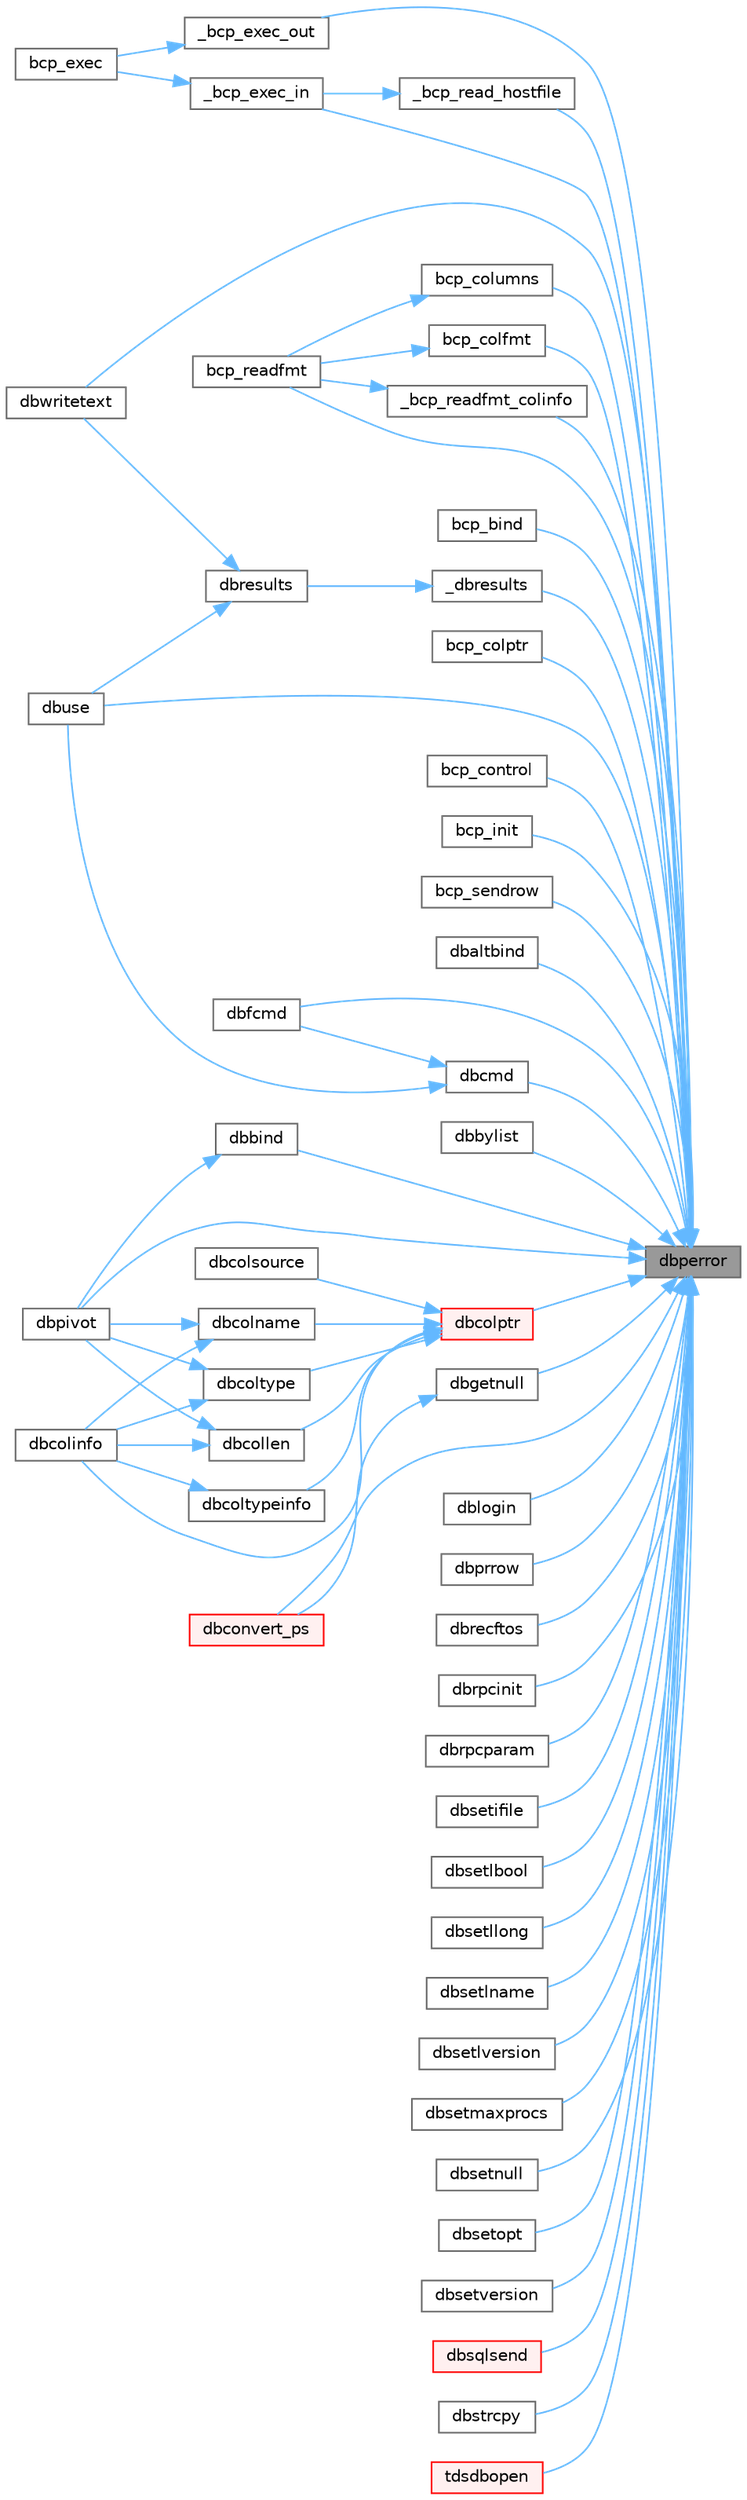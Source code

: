 digraph "dbperror"
{
 // LATEX_PDF_SIZE
  bgcolor="transparent";
  edge [fontname=Helvetica,fontsize=10,labelfontname=Helvetica,labelfontsize=10];
  node [fontname=Helvetica,fontsize=10,shape=box,height=0.2,width=0.4];
  rankdir="RL";
  Node1 [id="Node000001",label="dbperror",height=0.2,width=0.4,color="gray40", fillcolor="grey60", style="filled", fontcolor="black",tooltip="Call client-installed error handler."];
  Node1 -> Node2 [id="edge1_Node000001_Node000002",dir="back",color="steelblue1",style="solid",tooltip=" "];
  Node2 [id="Node000002",label="_bcp_exec_in",height=0.2,width=0.4,color="grey40", fillcolor="white", style="filled",URL="$a00566.html#ga7370f1223f13510d6b33e98f2de09fb5",tooltip=" "];
  Node2 -> Node3 [id="edge2_Node000002_Node000003",dir="back",color="steelblue1",style="solid",tooltip=" "];
  Node3 [id="Node000003",label="bcp_exec",height=0.2,width=0.4,color="grey40", fillcolor="white", style="filled",URL="$a00565.html#ga7a184158b27a50f713e9cfae3b746209",tooltip="Write a datafile to a table."];
  Node1 -> Node4 [id="edge3_Node000001_Node000004",dir="back",color="steelblue1",style="solid",tooltip=" "];
  Node4 [id="Node000004",label="_bcp_exec_out",height=0.2,width=0.4,color="grey40", fillcolor="white", style="filled",URL="$a00566.html#gae67546338cb9542a4902aa914f57f314",tooltip=" "];
  Node4 -> Node3 [id="edge4_Node000004_Node000003",dir="back",color="steelblue1",style="solid",tooltip=" "];
  Node1 -> Node5 [id="edge5_Node000001_Node000005",dir="back",color="steelblue1",style="solid",tooltip=" "];
  Node5 [id="Node000005",label="_bcp_read_hostfile",height=0.2,width=0.4,color="grey40", fillcolor="white", style="filled",URL="$a00566.html#ga1b57d952a9d72f375c3296124affa908",tooltip=" "];
  Node5 -> Node2 [id="edge6_Node000005_Node000002",dir="back",color="steelblue1",style="solid",tooltip=" "];
  Node1 -> Node6 [id="edge7_Node000001_Node000006",dir="back",color="steelblue1",style="solid",tooltip=" "];
  Node6 [id="Node000006",label="_bcp_readfmt_colinfo",height=0.2,width=0.4,color="grey40", fillcolor="white", style="filled",URL="$a00566.html#gafc23d62bc86b38fb757e3ac4aadca0a4",tooltip=" "];
  Node6 -> Node7 [id="edge8_Node000006_Node000007",dir="back",color="steelblue1",style="solid",tooltip=" "];
  Node7 [id="Node000007",label="bcp_readfmt",height=0.2,width=0.4,color="grey40", fillcolor="white", style="filled",URL="$a00565.html#ga963c5e38bca7668afc57f5cc123d10fb",tooltip="Read a format definition file."];
  Node1 -> Node8 [id="edge9_Node000001_Node000008",dir="back",color="steelblue1",style="solid",tooltip=" "];
  Node8 [id="Node000008",label="_dbresults",height=0.2,width=0.4,color="grey40", fillcolor="white", style="filled",URL="$a00563.html#gaf1879b85e8238c015b9648d077665285",tooltip=" "];
  Node8 -> Node9 [id="edge10_Node000008_Node000009",dir="back",color="steelblue1",style="solid",tooltip=" "];
  Node9 [id="Node000009",label="dbresults",height=0.2,width=0.4,color="grey40", fillcolor="white", style="filled",URL="$a00563.html#ga4e26d949be2c3bf71b1a33c75b11d931",tooltip="Set up query results."];
  Node9 -> Node10 [id="edge11_Node000009_Node000010",dir="back",color="steelblue1",style="solid",tooltip=" "];
  Node10 [id="Node000010",label="dbuse",height=0.2,width=0.4,color="grey40", fillcolor="white", style="filled",URL="$a00563.html#ga66ea891910f0a357cc78107d6ab7d962",tooltip="Change current database."];
  Node9 -> Node11 [id="edge12_Node000009_Node000011",dir="back",color="steelblue1",style="solid",tooltip=" "];
  Node11 [id="Node000011",label="dbwritetext",height=0.2,width=0.4,color="grey40", fillcolor="white", style="filled",URL="$a00563.html#ga548153eb2eae76c48aa9d4b72258dc1c",tooltip="Send text or image data to the server."];
  Node1 -> Node12 [id="edge13_Node000001_Node000012",dir="back",color="steelblue1",style="solid",tooltip=" "];
  Node12 [id="Node000012",label="bcp_bind",height=0.2,width=0.4,color="grey40", fillcolor="white", style="filled",URL="$a00565.html#ga6cf03708baaf02eb016b9ee77160d879",tooltip="Bind a program host variable to a database column."];
  Node1 -> Node13 [id="edge14_Node000001_Node000013",dir="back",color="steelblue1",style="solid",tooltip=" "];
  Node13 [id="Node000013",label="bcp_colfmt",height=0.2,width=0.4,color="grey40", fillcolor="white", style="filled",URL="$a00565.html#ga0ed03c69e698336d015bb315ad755fd5",tooltip="Specify the format of a datafile prior to writing to a table."];
  Node13 -> Node7 [id="edge15_Node000013_Node000007",dir="back",color="steelblue1",style="solid",tooltip=" "];
  Node1 -> Node14 [id="edge16_Node000001_Node000014",dir="back",color="steelblue1",style="solid",tooltip=" "];
  Node14 [id="Node000014",label="bcp_colptr",height=0.2,width=0.4,color="grey40", fillcolor="white", style="filled",URL="$a00565.html#ga6498235e4ef8e41ea43b01494b28998d",tooltip="Override bcp_bind() by pointing to a different host variable."];
  Node1 -> Node15 [id="edge17_Node000001_Node000015",dir="back",color="steelblue1",style="solid",tooltip=" "];
  Node15 [id="Node000015",label="bcp_columns",height=0.2,width=0.4,color="grey40", fillcolor="white", style="filled",URL="$a00565.html#ga330b9f1028f856a9eec5115550bcb4f7",tooltip="Indicate how many columns are to be found in the datafile."];
  Node15 -> Node7 [id="edge18_Node000015_Node000007",dir="back",color="steelblue1",style="solid",tooltip=" "];
  Node1 -> Node16 [id="edge19_Node000001_Node000016",dir="back",color="steelblue1",style="solid",tooltip=" "];
  Node16 [id="Node000016",label="bcp_control",height=0.2,width=0.4,color="grey40", fillcolor="white", style="filled",URL="$a00565.html#ga244547855b41788fa3a67756956fbc81",tooltip="Set BCP options for uploading a datafile."];
  Node1 -> Node17 [id="edge20_Node000001_Node000017",dir="back",color="steelblue1",style="solid",tooltip=" "];
  Node17 [id="Node000017",label="bcp_init",height=0.2,width=0.4,color="grey40", fillcolor="white", style="filled",URL="$a00565.html#gada8e987c4a6225b9276c05ba3a4f47a0",tooltip="Prepare for bulk copy operation on a table."];
  Node1 -> Node7 [id="edge21_Node000001_Node000007",dir="back",color="steelblue1",style="solid",tooltip=" "];
  Node1 -> Node18 [id="edge22_Node000001_Node000018",dir="back",color="steelblue1",style="solid",tooltip=" "];
  Node18 [id="Node000018",label="bcp_sendrow",height=0.2,width=0.4,color="grey40", fillcolor="white", style="filled",URL="$a00565.html#gaf1130ac97f6af55e86ec70b0aa4f5b40",tooltip="Write data in host variables to the table."];
  Node1 -> Node19 [id="edge23_Node000001_Node000019",dir="back",color="steelblue1",style="solid",tooltip=" "];
  Node19 [id="Node000019",label="dbaltbind",height=0.2,width=0.4,color="grey40", fillcolor="white", style="filled",URL="$a00563.html#gafefd17e15b22adda84366c817178dd7d",tooltip="Bind a compute column to a program variable."];
  Node1 -> Node20 [id="edge24_Node000001_Node000020",dir="back",color="steelblue1",style="solid",tooltip=" "];
  Node20 [id="Node000020",label="dbbind",height=0.2,width=0.4,color="grey40", fillcolor="white", style="filled",URL="$a00563.html#ga873bc0f4663165e711655ade1dfae795",tooltip="Tie a host variable to a resultset column."];
  Node20 -> Node21 [id="edge25_Node000020_Node000021",dir="back",color="steelblue1",style="solid",tooltip=" "];
  Node21 [id="Node000021",label="dbpivot",height=0.2,width=0.4,color="grey40", fillcolor="white", style="filled",URL="$a00086.html#af8ada101cd189eff87b3533cbeaaa23b",tooltip="Pivot the rows, creating a new resultset."];
  Node1 -> Node22 [id="edge26_Node000001_Node000022",dir="back",color="steelblue1",style="solid",tooltip=" "];
  Node22 [id="Node000022",label="dbbylist",height=0.2,width=0.4,color="grey40", fillcolor="white", style="filled",URL="$a00563.html#ga29b0e22f5b5b8a1dae9ea59f09f279c9",tooltip="Get bylist for a compute row."];
  Node1 -> Node23 [id="edge27_Node000001_Node000023",dir="back",color="steelblue1",style="solid",tooltip=" "];
  Node23 [id="Node000023",label="dbcmd",height=0.2,width=0.4,color="grey40", fillcolor="white", style="filled",URL="$a00563.html#ga87b39d9863316b4ba85654b0885d53a0",tooltip="Append SQL to the command buffer."];
  Node23 -> Node24 [id="edge28_Node000023_Node000024",dir="back",color="steelblue1",style="solid",tooltip=" "];
  Node24 [id="Node000024",label="dbfcmd",height=0.2,width=0.4,color="grey40", fillcolor="white", style="filled",URL="$a00563.html#ga43727b10d4cbb7708b374811abe6eadb",tooltip="printf-like way to form SQL to send to the server."];
  Node23 -> Node10 [id="edge29_Node000023_Node000010",dir="back",color="steelblue1",style="solid",tooltip=" "];
  Node1 -> Node25 [id="edge30_Node000001_Node000025",dir="back",color="steelblue1",style="solid",tooltip=" "];
  Node25 [id="Node000025",label="dbcolptr",height=0.2,width=0.4,color="red", fillcolor="#FFF0F0", style="filled",URL="$a00569.html#ga45d1c0fba44eafde5e156a70af5d6126",tooltip="Sanity checks for column-oriented functions."];
  Node25 -> Node26 [id="edge31_Node000025_Node000026",dir="back",color="steelblue1",style="solid",tooltip=" "];
  Node26 [id="Node000026",label="dbcolinfo",height=0.2,width=0.4,color="grey40", fillcolor="white", style="filled",URL="$a00089.html#a9b73fd1afa2c3ccfca481635212d2e43",tooltip="Get a bunch of column attributes with a single call (Microsoft-compatibility feature)."];
  Node25 -> Node27 [id="edge32_Node000025_Node000027",dir="back",color="steelblue1",style="solid",tooltip=" "];
  Node27 [id="Node000027",label="dbcollen",height=0.2,width=0.4,color="grey40", fillcolor="white", style="filled",URL="$a00563.html#ga89fc5589b4bf41932324d2cfc6ad6433",tooltip="Get size of a regular result column."];
  Node27 -> Node26 [id="edge33_Node000027_Node000026",dir="back",color="steelblue1",style="solid",tooltip=" "];
  Node27 -> Node21 [id="edge34_Node000027_Node000021",dir="back",color="steelblue1",style="solid",tooltip=" "];
  Node25 -> Node28 [id="edge35_Node000025_Node000028",dir="back",color="steelblue1",style="solid",tooltip=" "];
  Node28 [id="Node000028",label="dbcolname",height=0.2,width=0.4,color="grey40", fillcolor="white", style="filled",URL="$a00563.html#ga3bcdc8f584537b8278483f2cee59f130",tooltip="Return name of a regular result column."];
  Node28 -> Node26 [id="edge36_Node000028_Node000026",dir="back",color="steelblue1",style="solid",tooltip=" "];
  Node28 -> Node21 [id="edge37_Node000028_Node000021",dir="back",color="steelblue1",style="solid",tooltip=" "];
  Node25 -> Node29 [id="edge38_Node000025_Node000029",dir="back",color="steelblue1",style="solid",tooltip=" "];
  Node29 [id="Node000029",label="dbcolsource",height=0.2,width=0.4,color="grey40", fillcolor="white", style="filled",URL="$a00563.html#ga7be8b405d5416bf0361f65dbb5942faa",tooltip="Get base database column name for a result set column."];
  Node25 -> Node30 [id="edge39_Node000025_Node000030",dir="back",color="steelblue1",style="solid",tooltip=" "];
  Node30 [id="Node000030",label="dbcoltype",height=0.2,width=0.4,color="grey40", fillcolor="white", style="filled",URL="$a00563.html#ga636e6f1b64743f3cf22158a56eef371f",tooltip="Get the datatype of a regular result set column."];
  Node30 -> Node26 [id="edge40_Node000030_Node000026",dir="back",color="steelblue1",style="solid",tooltip=" "];
  Node30 -> Node21 [id="edge41_Node000030_Node000021",dir="back",color="steelblue1",style="solid",tooltip=" "];
  Node25 -> Node31 [id="edge42_Node000025_Node000031",dir="back",color="steelblue1",style="solid",tooltip=" "];
  Node31 [id="Node000031",label="dbcoltypeinfo",height=0.2,width=0.4,color="grey40", fillcolor="white", style="filled",URL="$a00563.html#ga0b5ca7723f370dac9fe1f6db35e331a0",tooltip="Get precision and scale information for a regular result column."];
  Node31 -> Node26 [id="edge43_Node000031_Node000026",dir="back",color="steelblue1",style="solid",tooltip=" "];
  Node1 -> Node43 [id="edge44_Node000001_Node000043",dir="back",color="steelblue1",style="solid",tooltip=" "];
  Node43 [id="Node000043",label="dbconvert_ps",height=0.2,width=0.4,color="red", fillcolor="#FFF0F0", style="filled",URL="$a00563.html#ga8b00d5cdcaa20cba13fa2e03d52a443e",tooltip="Convert one datatype to another."];
  Node1 -> Node24 [id="edge45_Node000001_Node000024",dir="back",color="steelblue1",style="solid",tooltip=" "];
  Node1 -> Node45 [id="edge46_Node000001_Node000045",dir="back",color="steelblue1",style="solid",tooltip=" "];
  Node45 [id="Node000045",label="dbgetnull",height=0.2,width=0.4,color="grey40", fillcolor="white", style="filled",URL="$a00089.html#aea6a865806d454280126de940478c214",tooltip=" "];
  Node45 -> Node43 [id="edge47_Node000045_Node000043",dir="back",color="steelblue1",style="solid",tooltip=" "];
  Node1 -> Node46 [id="edge48_Node000001_Node000046",dir="back",color="steelblue1",style="solid",tooltip=" "];
  Node46 [id="Node000046",label="dblogin",height=0.2,width=0.4,color="grey40", fillcolor="white", style="filled",URL="$a00563.html#ga0c66b475d359cb3e69cdf4b163a07eeb",tooltip="Allocate a LOGINREC structure."];
  Node1 -> Node21 [id="edge49_Node000001_Node000021",dir="back",color="steelblue1",style="solid",tooltip=" "];
  Node1 -> Node34 [id="edge50_Node000001_Node000034",dir="back",color="steelblue1",style="solid",tooltip=" "];
  Node34 [id="Node000034",label="dbprrow",height=0.2,width=0.4,color="grey40", fillcolor="white", style="filled",URL="$a00563.html#gaa30be3414a97aac6139af2e928db91ca",tooltip="Print a result set to stdout."];
  Node1 -> Node47 [id="edge51_Node000001_Node000047",dir="back",color="steelblue1",style="solid",tooltip=" "];
  Node47 [id="Node000047",label="dbrecftos",height=0.2,width=0.4,color="grey40", fillcolor="white", style="filled",URL="$a00563.html#gabb14ad9f268b92a8d63fa506098b24dd",tooltip="Record to a file all SQL commands sent to the server."];
  Node1 -> Node48 [id="edge52_Node000001_Node000048",dir="back",color="steelblue1",style="solid",tooltip=" "];
  Node48 [id="Node000048",label="dbrpcinit",height=0.2,width=0.4,color="grey40", fillcolor="white", style="filled",URL="$a00564.html#ga5b4374c13c7a83cd4345b0bfa3e787bd",tooltip="Initialize a remote procedure call."];
  Node1 -> Node49 [id="edge53_Node000001_Node000049",dir="back",color="steelblue1",style="solid",tooltip=" "];
  Node49 [id="Node000049",label="dbrpcparam",height=0.2,width=0.4,color="grey40", fillcolor="white", style="filled",URL="$a00564.html#gaf6b6b0a641180a5c28382df39cd7d346",tooltip="Add a parameter to a remote procedure call."];
  Node1 -> Node50 [id="edge54_Node000001_Node000050",dir="back",color="steelblue1",style="solid",tooltip=" "];
  Node50 [id="Node000050",label="dbsetifile",height=0.2,width=0.4,color="grey40", fillcolor="white", style="filled",URL="$a00563.html#ga663350909fec3a1d152316c45a65e708",tooltip="set name and location of the interfaces file FreeTDS should use to look up a servername."];
  Node1 -> Node51 [id="edge55_Node000001_Node000051",dir="back",color="steelblue1",style="solid",tooltip=" "];
  Node51 [id="Node000051",label="dbsetlbool",height=0.2,width=0.4,color="grey40", fillcolor="white", style="filled",URL="$a00569.html#ga03e850369aca6fba074da5e9da4effd7",tooltip="Set a boolean value in a LOGINREC structure."];
  Node1 -> Node52 [id="edge56_Node000001_Node000052",dir="back",color="steelblue1",style="solid",tooltip=" "];
  Node52 [id="Node000052",label="dbsetllong",height=0.2,width=0.4,color="grey40", fillcolor="white", style="filled",URL="$a00569.html#gabdcccf4e0d093ff48c0e7048a4bfaf84",tooltip="Set an integer value in a LOGINREC structure."];
  Node1 -> Node53 [id="edge57_Node000001_Node000053",dir="back",color="steelblue1",style="solid",tooltip=" "];
  Node53 [id="Node000053",label="dbsetlname",height=0.2,width=0.4,color="grey40", fillcolor="white", style="filled",URL="$a00569.html#gae1fc46447c4f8a9ff7f66607b8cd23b6",tooltip="Set the value of a string in a LOGINREC structure."];
  Node1 -> Node54 [id="edge58_Node000001_Node000054",dir="back",color="steelblue1",style="solid",tooltip=" "];
  Node54 [id="Node000054",label="dbsetlversion",height=0.2,width=0.4,color="grey40", fillcolor="white", style="filled",URL="$a00563.html#gaa22dce1ee0eb83059699c34c47d07c14",tooltip="Set TDS version for future connections."];
  Node1 -> Node55 [id="edge59_Node000001_Node000055",dir="back",color="steelblue1",style="solid",tooltip=" "];
  Node55 [id="Node000055",label="dbsetmaxprocs",height=0.2,width=0.4,color="grey40", fillcolor="white", style="filled",URL="$a00563.html#gaf2ca0e63f800b3839684c894ff651dd4",tooltip="Set maximum simultaneous connections db-lib will open to the server."];
  Node1 -> Node56 [id="edge60_Node000001_Node000056",dir="back",color="steelblue1",style="solid",tooltip=" "];
  Node56 [id="Node000056",label="dbsetnull",height=0.2,width=0.4,color="grey40", fillcolor="white", style="filled",URL="$a00563.html#ga399512ec78c15ce3db79ea88ef3b1293",tooltip="Define substitution values to be used when binding null values."];
  Node1 -> Node57 [id="edge61_Node000001_Node000057",dir="back",color="steelblue1",style="solid",tooltip=" "];
  Node57 [id="Node000057",label="dbsetopt",height=0.2,width=0.4,color="grey40", fillcolor="white", style="filled",URL="$a00563.html#ga9d660d278f3f58871b4086c0e175f4c6",tooltip="Set db-lib or server option."];
  Node1 -> Node58 [id="edge62_Node000001_Node000058",dir="back",color="steelblue1",style="solid",tooltip=" "];
  Node58 [id="Node000058",label="dbsetversion",height=0.2,width=0.4,color="grey40", fillcolor="white", style="filled",URL="$a00563.html#gab9aa181fb3081ffb314340cbd71e434d",tooltip="Specify a db-lib version level."];
  Node1 -> Node59 [id="edge63_Node000001_Node000059",dir="back",color="steelblue1",style="solid",tooltip=" "];
  Node59 [id="Node000059",label="dbsqlsend",height=0.2,width=0.4,color="red", fillcolor="#FFF0F0", style="filled",URL="$a00563.html#gac980139b9cea03cf93e373d425991481",tooltip="Transmit the command buffer to the server."];
  Node1 -> Node61 [id="edge64_Node000001_Node000061",dir="back",color="steelblue1",style="solid",tooltip=" "];
  Node61 [id="Node000061",label="dbstrcpy",height=0.2,width=0.4,color="grey40", fillcolor="white", style="filled",URL="$a00563.html#gaf130b12e9e58b1bfd4a6685e33f5b3cd",tooltip="Get a copy of a chunk of the command buffer."];
  Node1 -> Node10 [id="edge65_Node000001_Node000010",dir="back",color="steelblue1",style="solid",tooltip=" "];
  Node1 -> Node11 [id="edge66_Node000001_Node000011",dir="back",color="steelblue1",style="solid",tooltip=" "];
  Node1 -> Node62 [id="edge67_Node000001_Node000062",dir="back",color="steelblue1",style="solid",tooltip=" "];
  Node62 [id="Node000062",label="tdsdbopen",height=0.2,width=0.4,color="red", fillcolor="#FFF0F0", style="filled",URL="$a00569.html#gae6da75d7b9e7b567890fc83c9459d824",tooltip="Form a connection with the server."];
}
